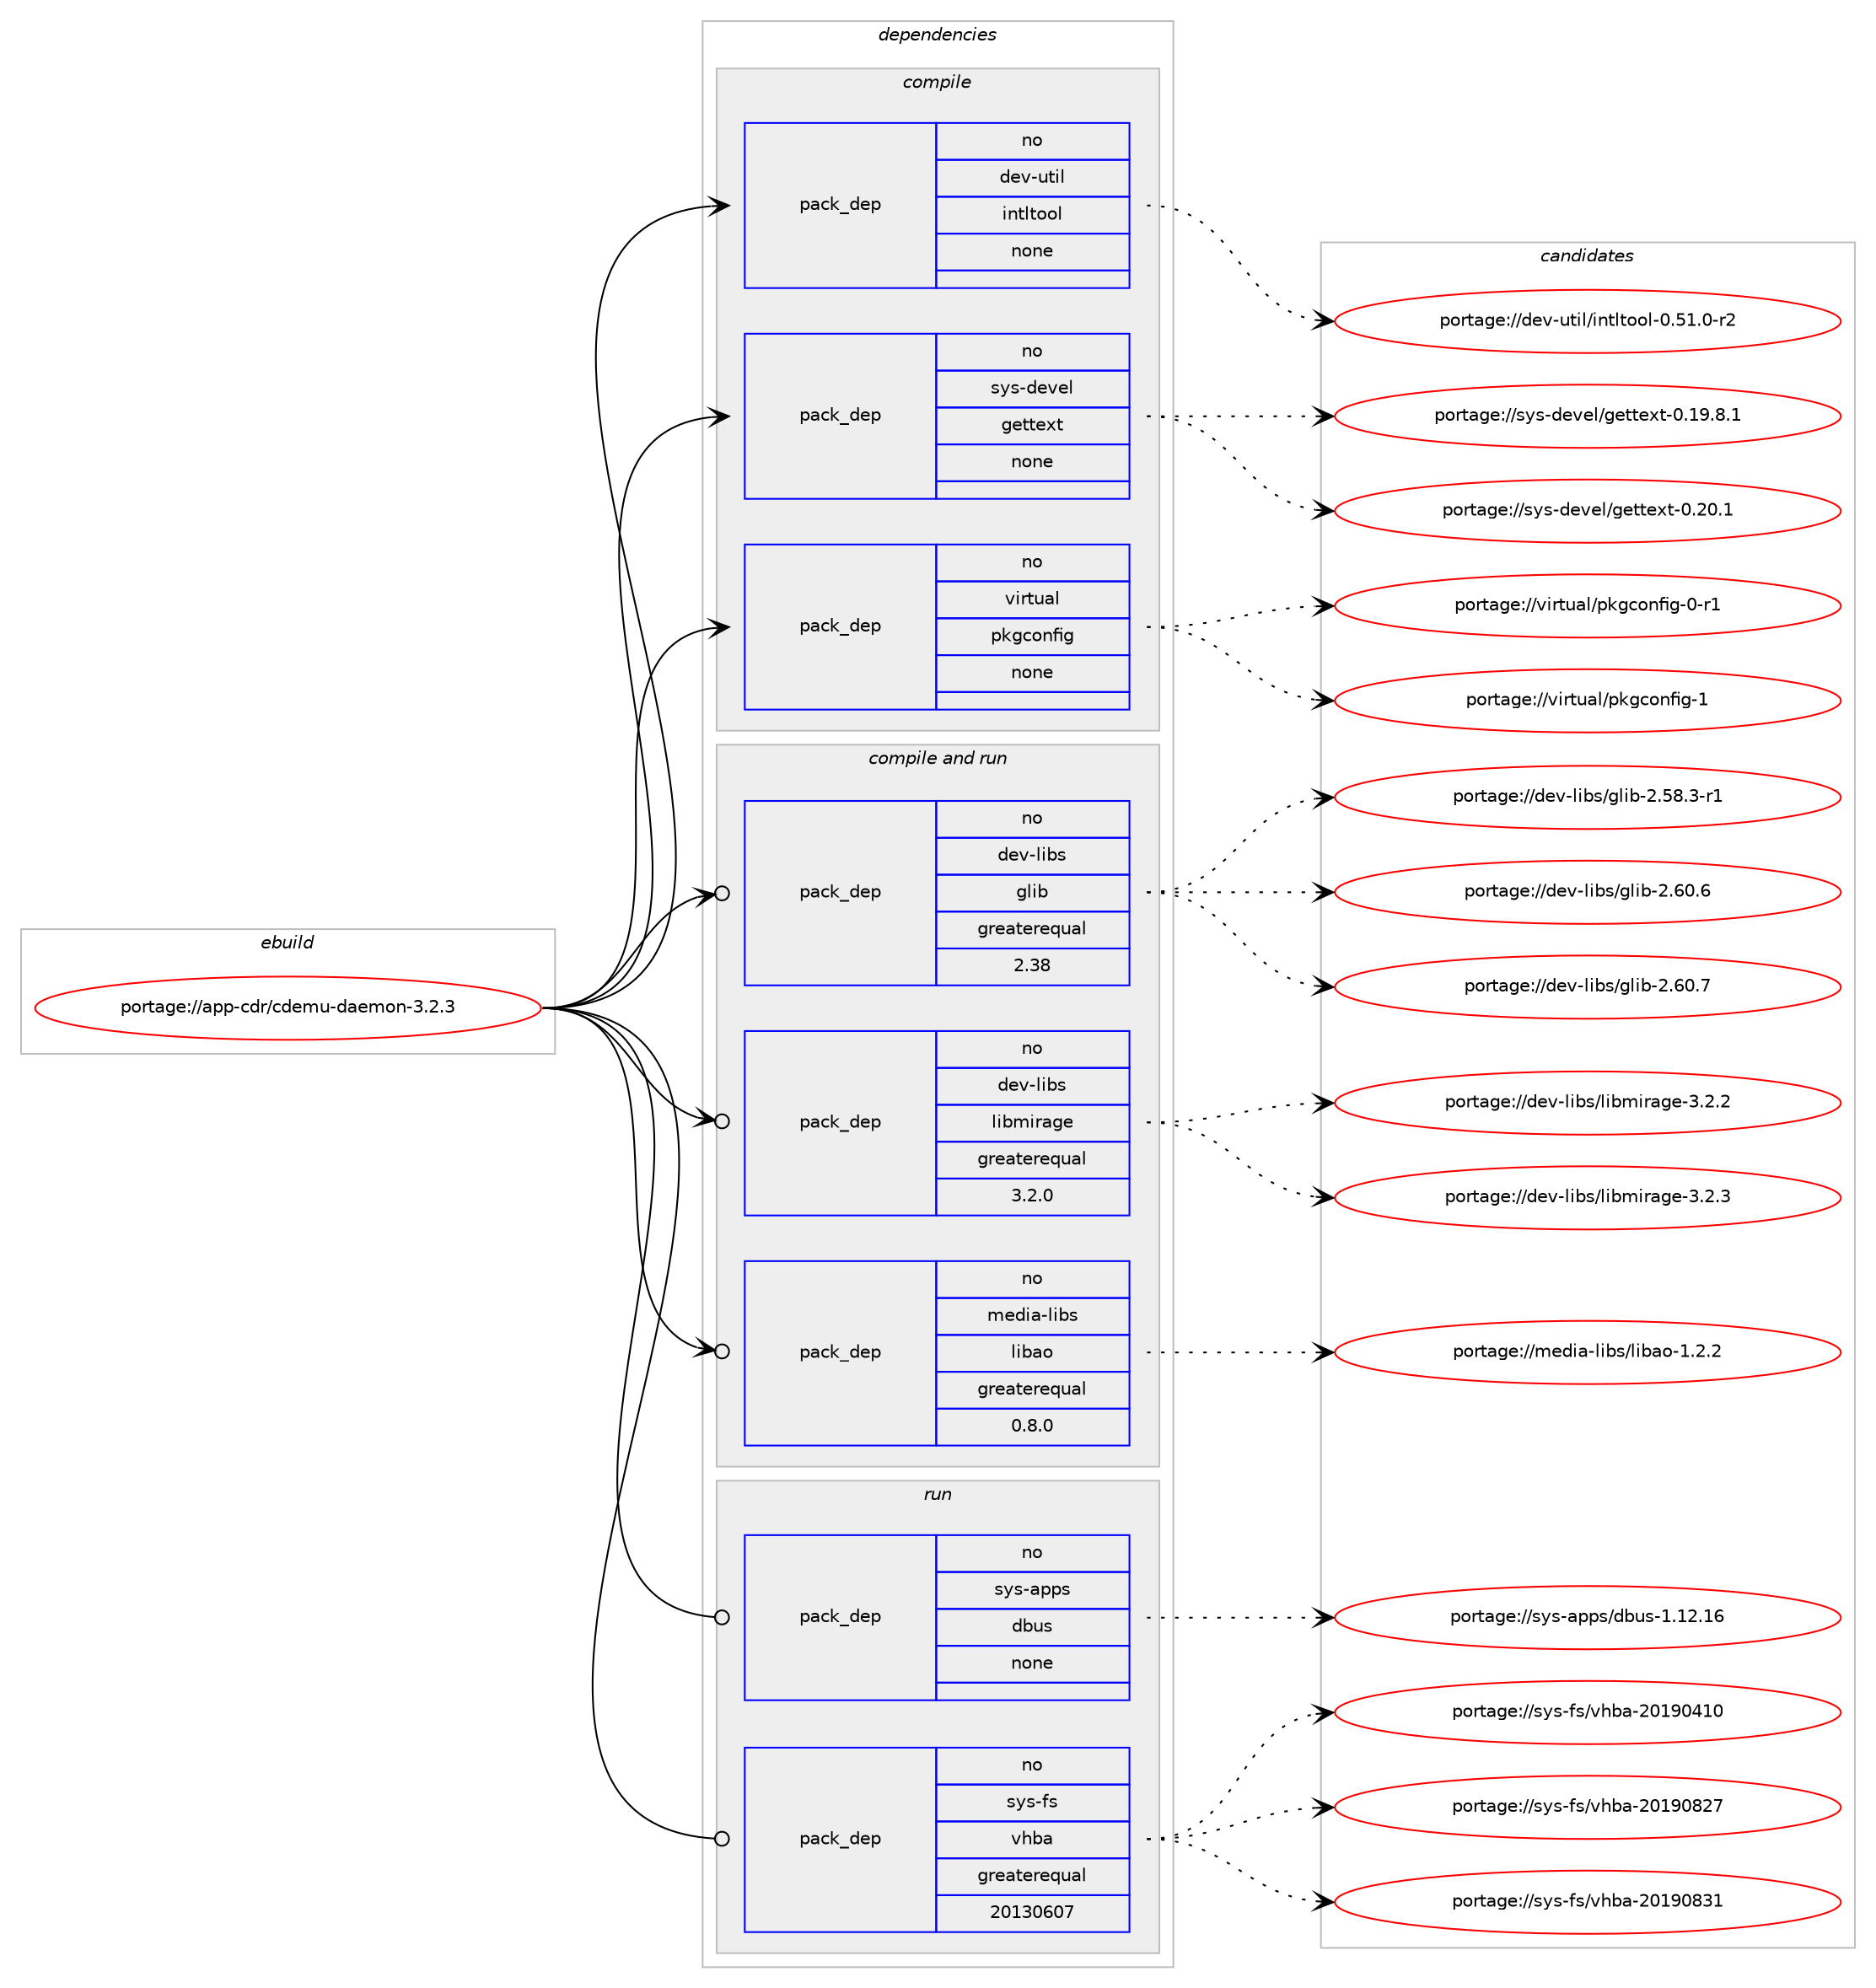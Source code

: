 digraph prolog {

# *************
# Graph options
# *************

newrank=true;
concentrate=true;
compound=true;
graph [rankdir=LR,fontname=Helvetica,fontsize=10,ranksep=1.5];#, ranksep=2.5, nodesep=0.2];
edge  [arrowhead=vee];
node  [fontname=Helvetica,fontsize=10];

# **********
# The ebuild
# **********

subgraph cluster_leftcol {
color=gray;
rank=same;
label=<<i>ebuild</i>>;
id [label="portage://app-cdr/cdemu-daemon-3.2.3", color=red, width=4, href="../app-cdr/cdemu-daemon-3.2.3.svg"];
}

# ****************
# The dependencies
# ****************

subgraph cluster_midcol {
color=gray;
label=<<i>dependencies</i>>;
subgraph cluster_compile {
fillcolor="#eeeeee";
style=filled;
label=<<i>compile</i>>;
subgraph pack8185 {
dependency11424 [label=<<TABLE BORDER="0" CELLBORDER="1" CELLSPACING="0" CELLPADDING="4" WIDTH="220"><TR><TD ROWSPAN="6" CELLPADDING="30">pack_dep</TD></TR><TR><TD WIDTH="110">no</TD></TR><TR><TD>dev-util</TD></TR><TR><TD>intltool</TD></TR><TR><TD>none</TD></TR><TR><TD></TD></TR></TABLE>>, shape=none, color=blue];
}
id:e -> dependency11424:w [weight=20,style="solid",arrowhead="vee"];
subgraph pack8186 {
dependency11425 [label=<<TABLE BORDER="0" CELLBORDER="1" CELLSPACING="0" CELLPADDING="4" WIDTH="220"><TR><TD ROWSPAN="6" CELLPADDING="30">pack_dep</TD></TR><TR><TD WIDTH="110">no</TD></TR><TR><TD>sys-devel</TD></TR><TR><TD>gettext</TD></TR><TR><TD>none</TD></TR><TR><TD></TD></TR></TABLE>>, shape=none, color=blue];
}
id:e -> dependency11425:w [weight=20,style="solid",arrowhead="vee"];
subgraph pack8187 {
dependency11426 [label=<<TABLE BORDER="0" CELLBORDER="1" CELLSPACING="0" CELLPADDING="4" WIDTH="220"><TR><TD ROWSPAN="6" CELLPADDING="30">pack_dep</TD></TR><TR><TD WIDTH="110">no</TD></TR><TR><TD>virtual</TD></TR><TR><TD>pkgconfig</TD></TR><TR><TD>none</TD></TR><TR><TD></TD></TR></TABLE>>, shape=none, color=blue];
}
id:e -> dependency11426:w [weight=20,style="solid",arrowhead="vee"];
}
subgraph cluster_compileandrun {
fillcolor="#eeeeee";
style=filled;
label=<<i>compile and run</i>>;
subgraph pack8188 {
dependency11427 [label=<<TABLE BORDER="0" CELLBORDER="1" CELLSPACING="0" CELLPADDING="4" WIDTH="220"><TR><TD ROWSPAN="6" CELLPADDING="30">pack_dep</TD></TR><TR><TD WIDTH="110">no</TD></TR><TR><TD>dev-libs</TD></TR><TR><TD>glib</TD></TR><TR><TD>greaterequal</TD></TR><TR><TD>2.38</TD></TR></TABLE>>, shape=none, color=blue];
}
id:e -> dependency11427:w [weight=20,style="solid",arrowhead="odotvee"];
subgraph pack8189 {
dependency11428 [label=<<TABLE BORDER="0" CELLBORDER="1" CELLSPACING="0" CELLPADDING="4" WIDTH="220"><TR><TD ROWSPAN="6" CELLPADDING="30">pack_dep</TD></TR><TR><TD WIDTH="110">no</TD></TR><TR><TD>dev-libs</TD></TR><TR><TD>libmirage</TD></TR><TR><TD>greaterequal</TD></TR><TR><TD>3.2.0</TD></TR></TABLE>>, shape=none, color=blue];
}
id:e -> dependency11428:w [weight=20,style="solid",arrowhead="odotvee"];
subgraph pack8190 {
dependency11429 [label=<<TABLE BORDER="0" CELLBORDER="1" CELLSPACING="0" CELLPADDING="4" WIDTH="220"><TR><TD ROWSPAN="6" CELLPADDING="30">pack_dep</TD></TR><TR><TD WIDTH="110">no</TD></TR><TR><TD>media-libs</TD></TR><TR><TD>libao</TD></TR><TR><TD>greaterequal</TD></TR><TR><TD>0.8.0</TD></TR></TABLE>>, shape=none, color=blue];
}
id:e -> dependency11429:w [weight=20,style="solid",arrowhead="odotvee"];
}
subgraph cluster_run {
fillcolor="#eeeeee";
style=filled;
label=<<i>run</i>>;
subgraph pack8191 {
dependency11430 [label=<<TABLE BORDER="0" CELLBORDER="1" CELLSPACING="0" CELLPADDING="4" WIDTH="220"><TR><TD ROWSPAN="6" CELLPADDING="30">pack_dep</TD></TR><TR><TD WIDTH="110">no</TD></TR><TR><TD>sys-apps</TD></TR><TR><TD>dbus</TD></TR><TR><TD>none</TD></TR><TR><TD></TD></TR></TABLE>>, shape=none, color=blue];
}
id:e -> dependency11430:w [weight=20,style="solid",arrowhead="odot"];
subgraph pack8192 {
dependency11431 [label=<<TABLE BORDER="0" CELLBORDER="1" CELLSPACING="0" CELLPADDING="4" WIDTH="220"><TR><TD ROWSPAN="6" CELLPADDING="30">pack_dep</TD></TR><TR><TD WIDTH="110">no</TD></TR><TR><TD>sys-fs</TD></TR><TR><TD>vhba</TD></TR><TR><TD>greaterequal</TD></TR><TR><TD>20130607</TD></TR></TABLE>>, shape=none, color=blue];
}
id:e -> dependency11431:w [weight=20,style="solid",arrowhead="odot"];
}
}

# **************
# The candidates
# **************

subgraph cluster_choices {
rank=same;
color=gray;
label=<<i>candidates</i>>;

subgraph choice8185 {
color=black;
nodesep=1;
choiceportage1001011184511711610510847105110116108116111111108454846534946484511450 [label="portage://dev-util/intltool-0.51.0-r2", color=red, width=4,href="../dev-util/intltool-0.51.0-r2.svg"];
dependency11424:e -> choiceportage1001011184511711610510847105110116108116111111108454846534946484511450:w [style=dotted,weight="100"];
}
subgraph choice8186 {
color=black;
nodesep=1;
choiceportage1151211154510010111810110847103101116116101120116454846495746564649 [label="portage://sys-devel/gettext-0.19.8.1", color=red, width=4,href="../sys-devel/gettext-0.19.8.1.svg"];
choiceportage115121115451001011181011084710310111611610112011645484650484649 [label="portage://sys-devel/gettext-0.20.1", color=red, width=4,href="../sys-devel/gettext-0.20.1.svg"];
dependency11425:e -> choiceportage1151211154510010111810110847103101116116101120116454846495746564649:w [style=dotted,weight="100"];
dependency11425:e -> choiceportage115121115451001011181011084710310111611610112011645484650484649:w [style=dotted,weight="100"];
}
subgraph choice8187 {
color=black;
nodesep=1;
choiceportage11810511411611797108471121071039911111010210510345484511449 [label="portage://virtual/pkgconfig-0-r1", color=red, width=4,href="../virtual/pkgconfig-0-r1.svg"];
choiceportage1181051141161179710847112107103991111101021051034549 [label="portage://virtual/pkgconfig-1", color=red, width=4,href="../virtual/pkgconfig-1.svg"];
dependency11426:e -> choiceportage11810511411611797108471121071039911111010210510345484511449:w [style=dotted,weight="100"];
dependency11426:e -> choiceportage1181051141161179710847112107103991111101021051034549:w [style=dotted,weight="100"];
}
subgraph choice8188 {
color=black;
nodesep=1;
choiceportage10010111845108105981154710310810598455046535646514511449 [label="portage://dev-libs/glib-2.58.3-r1", color=red, width=4,href="../dev-libs/glib-2.58.3-r1.svg"];
choiceportage1001011184510810598115471031081059845504654484654 [label="portage://dev-libs/glib-2.60.6", color=red, width=4,href="../dev-libs/glib-2.60.6.svg"];
choiceportage1001011184510810598115471031081059845504654484655 [label="portage://dev-libs/glib-2.60.7", color=red, width=4,href="../dev-libs/glib-2.60.7.svg"];
dependency11427:e -> choiceportage10010111845108105981154710310810598455046535646514511449:w [style=dotted,weight="100"];
dependency11427:e -> choiceportage1001011184510810598115471031081059845504654484654:w [style=dotted,weight="100"];
dependency11427:e -> choiceportage1001011184510810598115471031081059845504654484655:w [style=dotted,weight="100"];
}
subgraph choice8189 {
color=black;
nodesep=1;
choiceportage1001011184510810598115471081059810910511497103101455146504650 [label="portage://dev-libs/libmirage-3.2.2", color=red, width=4,href="../dev-libs/libmirage-3.2.2.svg"];
choiceportage1001011184510810598115471081059810910511497103101455146504651 [label="portage://dev-libs/libmirage-3.2.3", color=red, width=4,href="../dev-libs/libmirage-3.2.3.svg"];
dependency11428:e -> choiceportage1001011184510810598115471081059810910511497103101455146504650:w [style=dotted,weight="100"];
dependency11428:e -> choiceportage1001011184510810598115471081059810910511497103101455146504651:w [style=dotted,weight="100"];
}
subgraph choice8190 {
color=black;
nodesep=1;
choiceportage109101100105974510810598115471081059897111454946504650 [label="portage://media-libs/libao-1.2.2", color=red, width=4,href="../media-libs/libao-1.2.2.svg"];
dependency11429:e -> choiceportage109101100105974510810598115471081059897111454946504650:w [style=dotted,weight="100"];
}
subgraph choice8191 {
color=black;
nodesep=1;
choiceportage115121115459711211211547100981171154549464950464954 [label="portage://sys-apps/dbus-1.12.16", color=red, width=4,href="../sys-apps/dbus-1.12.16.svg"];
dependency11430:e -> choiceportage115121115459711211211547100981171154549464950464954:w [style=dotted,weight="100"];
}
subgraph choice8192 {
color=black;
nodesep=1;
choiceportage11512111545102115471181049897455048495748524948 [label="portage://sys-fs/vhba-20190410", color=red, width=4,href="../sys-fs/vhba-20190410.svg"];
choiceportage11512111545102115471181049897455048495748565055 [label="portage://sys-fs/vhba-20190827", color=red, width=4,href="../sys-fs/vhba-20190827.svg"];
choiceportage11512111545102115471181049897455048495748565149 [label="portage://sys-fs/vhba-20190831", color=red, width=4,href="../sys-fs/vhba-20190831.svg"];
dependency11431:e -> choiceportage11512111545102115471181049897455048495748524948:w [style=dotted,weight="100"];
dependency11431:e -> choiceportage11512111545102115471181049897455048495748565055:w [style=dotted,weight="100"];
dependency11431:e -> choiceportage11512111545102115471181049897455048495748565149:w [style=dotted,weight="100"];
}
}

}
